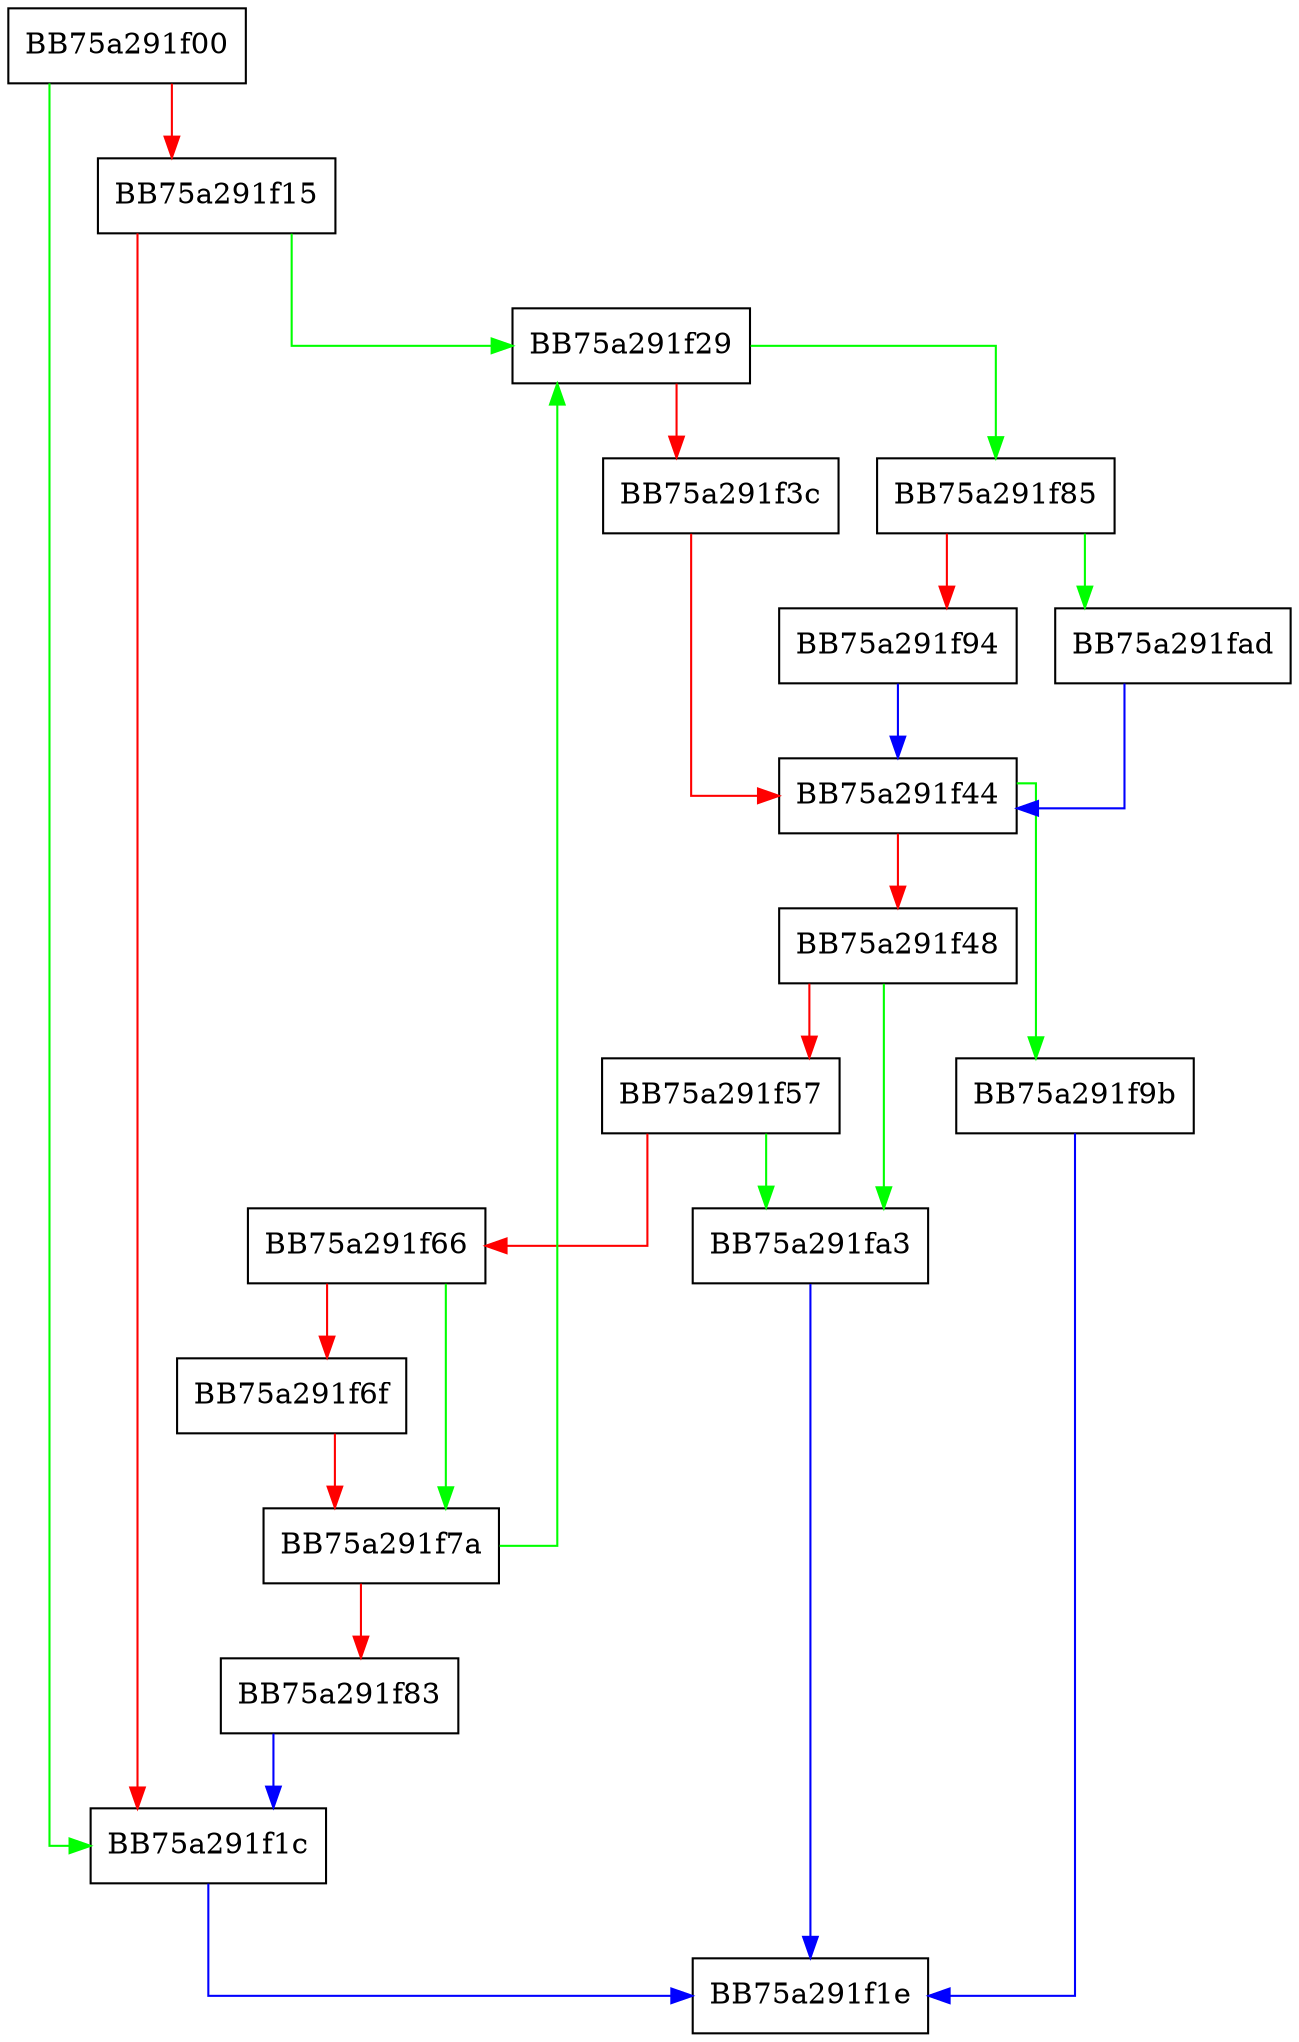 digraph sqlite3WalkSelect {
  node [shape="box"];
  graph [splines=ortho];
  BB75a291f00 -> BB75a291f1c [color="green"];
  BB75a291f00 -> BB75a291f15 [color="red"];
  BB75a291f15 -> BB75a291f29 [color="green"];
  BB75a291f15 -> BB75a291f1c [color="red"];
  BB75a291f1c -> BB75a291f1e [color="blue"];
  BB75a291f29 -> BB75a291f85 [color="green"];
  BB75a291f29 -> BB75a291f3c [color="red"];
  BB75a291f3c -> BB75a291f44 [color="red"];
  BB75a291f44 -> BB75a291f9b [color="green"];
  BB75a291f44 -> BB75a291f48 [color="red"];
  BB75a291f48 -> BB75a291fa3 [color="green"];
  BB75a291f48 -> BB75a291f57 [color="red"];
  BB75a291f57 -> BB75a291fa3 [color="green"];
  BB75a291f57 -> BB75a291f66 [color="red"];
  BB75a291f66 -> BB75a291f7a [color="green"];
  BB75a291f66 -> BB75a291f6f [color="red"];
  BB75a291f6f -> BB75a291f7a [color="red"];
  BB75a291f7a -> BB75a291f29 [color="green"];
  BB75a291f7a -> BB75a291f83 [color="red"];
  BB75a291f83 -> BB75a291f1c [color="blue"];
  BB75a291f85 -> BB75a291fad [color="green"];
  BB75a291f85 -> BB75a291f94 [color="red"];
  BB75a291f94 -> BB75a291f44 [color="blue"];
  BB75a291f9b -> BB75a291f1e [color="blue"];
  BB75a291fa3 -> BB75a291f1e [color="blue"];
  BB75a291fad -> BB75a291f44 [color="blue"];
}